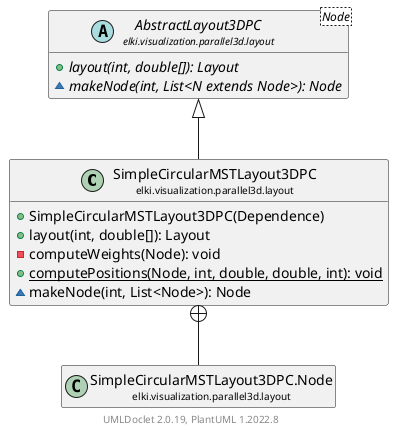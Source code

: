 @startuml
    remove .*\.(Instance|Par|Parameterizer|Factory)$
    set namespaceSeparator none
    hide empty fields
    hide empty methods

    class "<size:14>SimpleCircularMSTLayout3DPC\n<size:10>elki.visualization.parallel3d.layout" as elki.visualization.parallel3d.layout.SimpleCircularMSTLayout3DPC [[SimpleCircularMSTLayout3DPC.html]] {
        +SimpleCircularMSTLayout3DPC(Dependence)
        +layout(int, double[]): Layout
        -computeWeights(Node): void
        {static} +computePositions(Node, int, double, double, int): void
        ~makeNode(int, List<Node>): Node
    }

    abstract class "<size:14>AbstractLayout3DPC\n<size:10>elki.visualization.parallel3d.layout" as elki.visualization.parallel3d.layout.AbstractLayout3DPC<Node> [[AbstractLayout3DPC.html]] {
        {abstract} +layout(int, double[]): Layout
        {abstract} ~makeNode(int, List<N extends Node>): Node
    }
    class "<size:14>SimpleCircularMSTLayout3DPC.Node\n<size:10>elki.visualization.parallel3d.layout" as elki.visualization.parallel3d.layout.SimpleCircularMSTLayout3DPC.Node [[SimpleCircularMSTLayout3DPC.Node.html]]
    class "<size:14>SimpleCircularMSTLayout3DPC.Par\n<size:10>elki.visualization.parallel3d.layout" as elki.visualization.parallel3d.layout.SimpleCircularMSTLayout3DPC.Par [[SimpleCircularMSTLayout3DPC.Par.html]]

    elki.visualization.parallel3d.layout.AbstractLayout3DPC <|-- elki.visualization.parallel3d.layout.SimpleCircularMSTLayout3DPC
    elki.visualization.parallel3d.layout.SimpleCircularMSTLayout3DPC +-- elki.visualization.parallel3d.layout.SimpleCircularMSTLayout3DPC.Node
    elki.visualization.parallel3d.layout.SimpleCircularMSTLayout3DPC +-- elki.visualization.parallel3d.layout.SimpleCircularMSTLayout3DPC.Par

    center footer UMLDoclet 2.0.19, PlantUML 1.2022.8
@enduml
